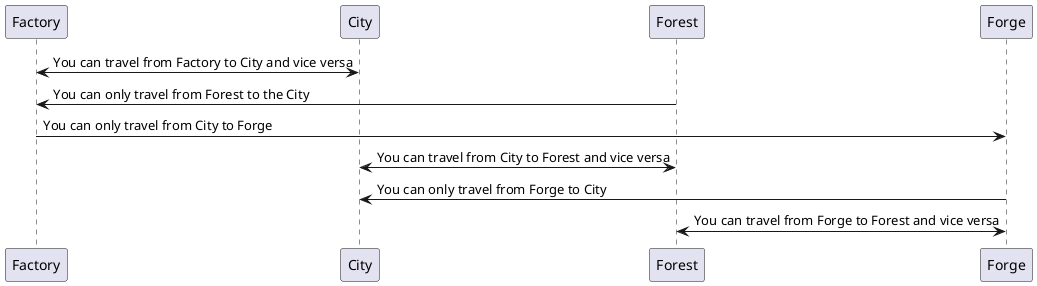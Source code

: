 @startuml

Factory <-> City : You can travel from Factory to City and vice versa
Factory <- Forest : You can only travel from Forest to the City
Factory -> Forge : You can only travel from City to Forge

City <-> Forest : You can travel from City to Forest and vice versa
City <- Forge : You can only travel from Forge to City

Forest <-> Forge : You can travel from Forge to Forest and vice versa

@enduml